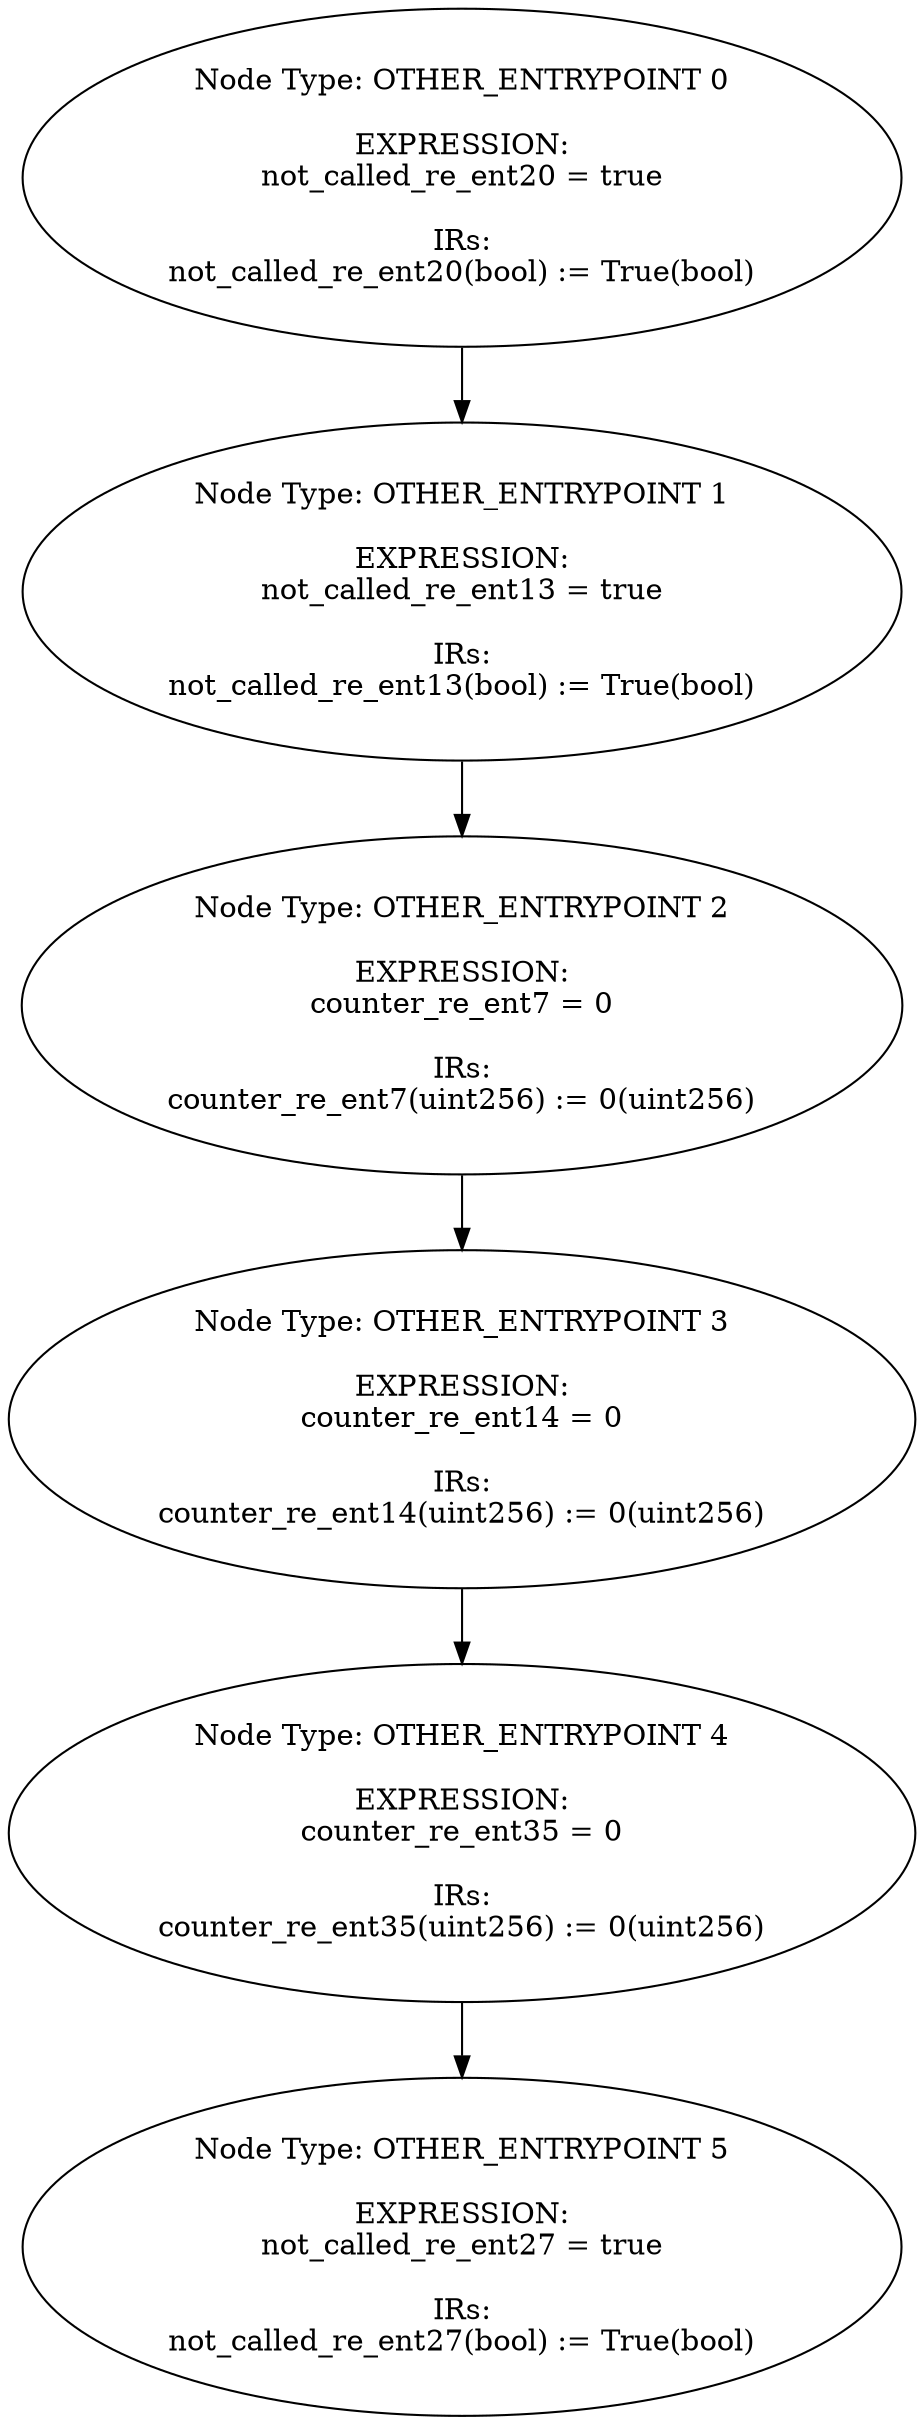 digraph{
0[label="Node Type: OTHER_ENTRYPOINT 0

EXPRESSION:
not_called_re_ent20 = true

IRs:
not_called_re_ent20(bool) := True(bool)"];
0->1;
1[label="Node Type: OTHER_ENTRYPOINT 1

EXPRESSION:
not_called_re_ent13 = true

IRs:
not_called_re_ent13(bool) := True(bool)"];
1->2;
2[label="Node Type: OTHER_ENTRYPOINT 2

EXPRESSION:
counter_re_ent7 = 0

IRs:
counter_re_ent7(uint256) := 0(uint256)"];
2->3;
3[label="Node Type: OTHER_ENTRYPOINT 3

EXPRESSION:
counter_re_ent14 = 0

IRs:
counter_re_ent14(uint256) := 0(uint256)"];
3->4;
4[label="Node Type: OTHER_ENTRYPOINT 4

EXPRESSION:
counter_re_ent35 = 0

IRs:
counter_re_ent35(uint256) := 0(uint256)"];
4->5;
5[label="Node Type: OTHER_ENTRYPOINT 5

EXPRESSION:
not_called_re_ent27 = true

IRs:
not_called_re_ent27(bool) := True(bool)"];
}
